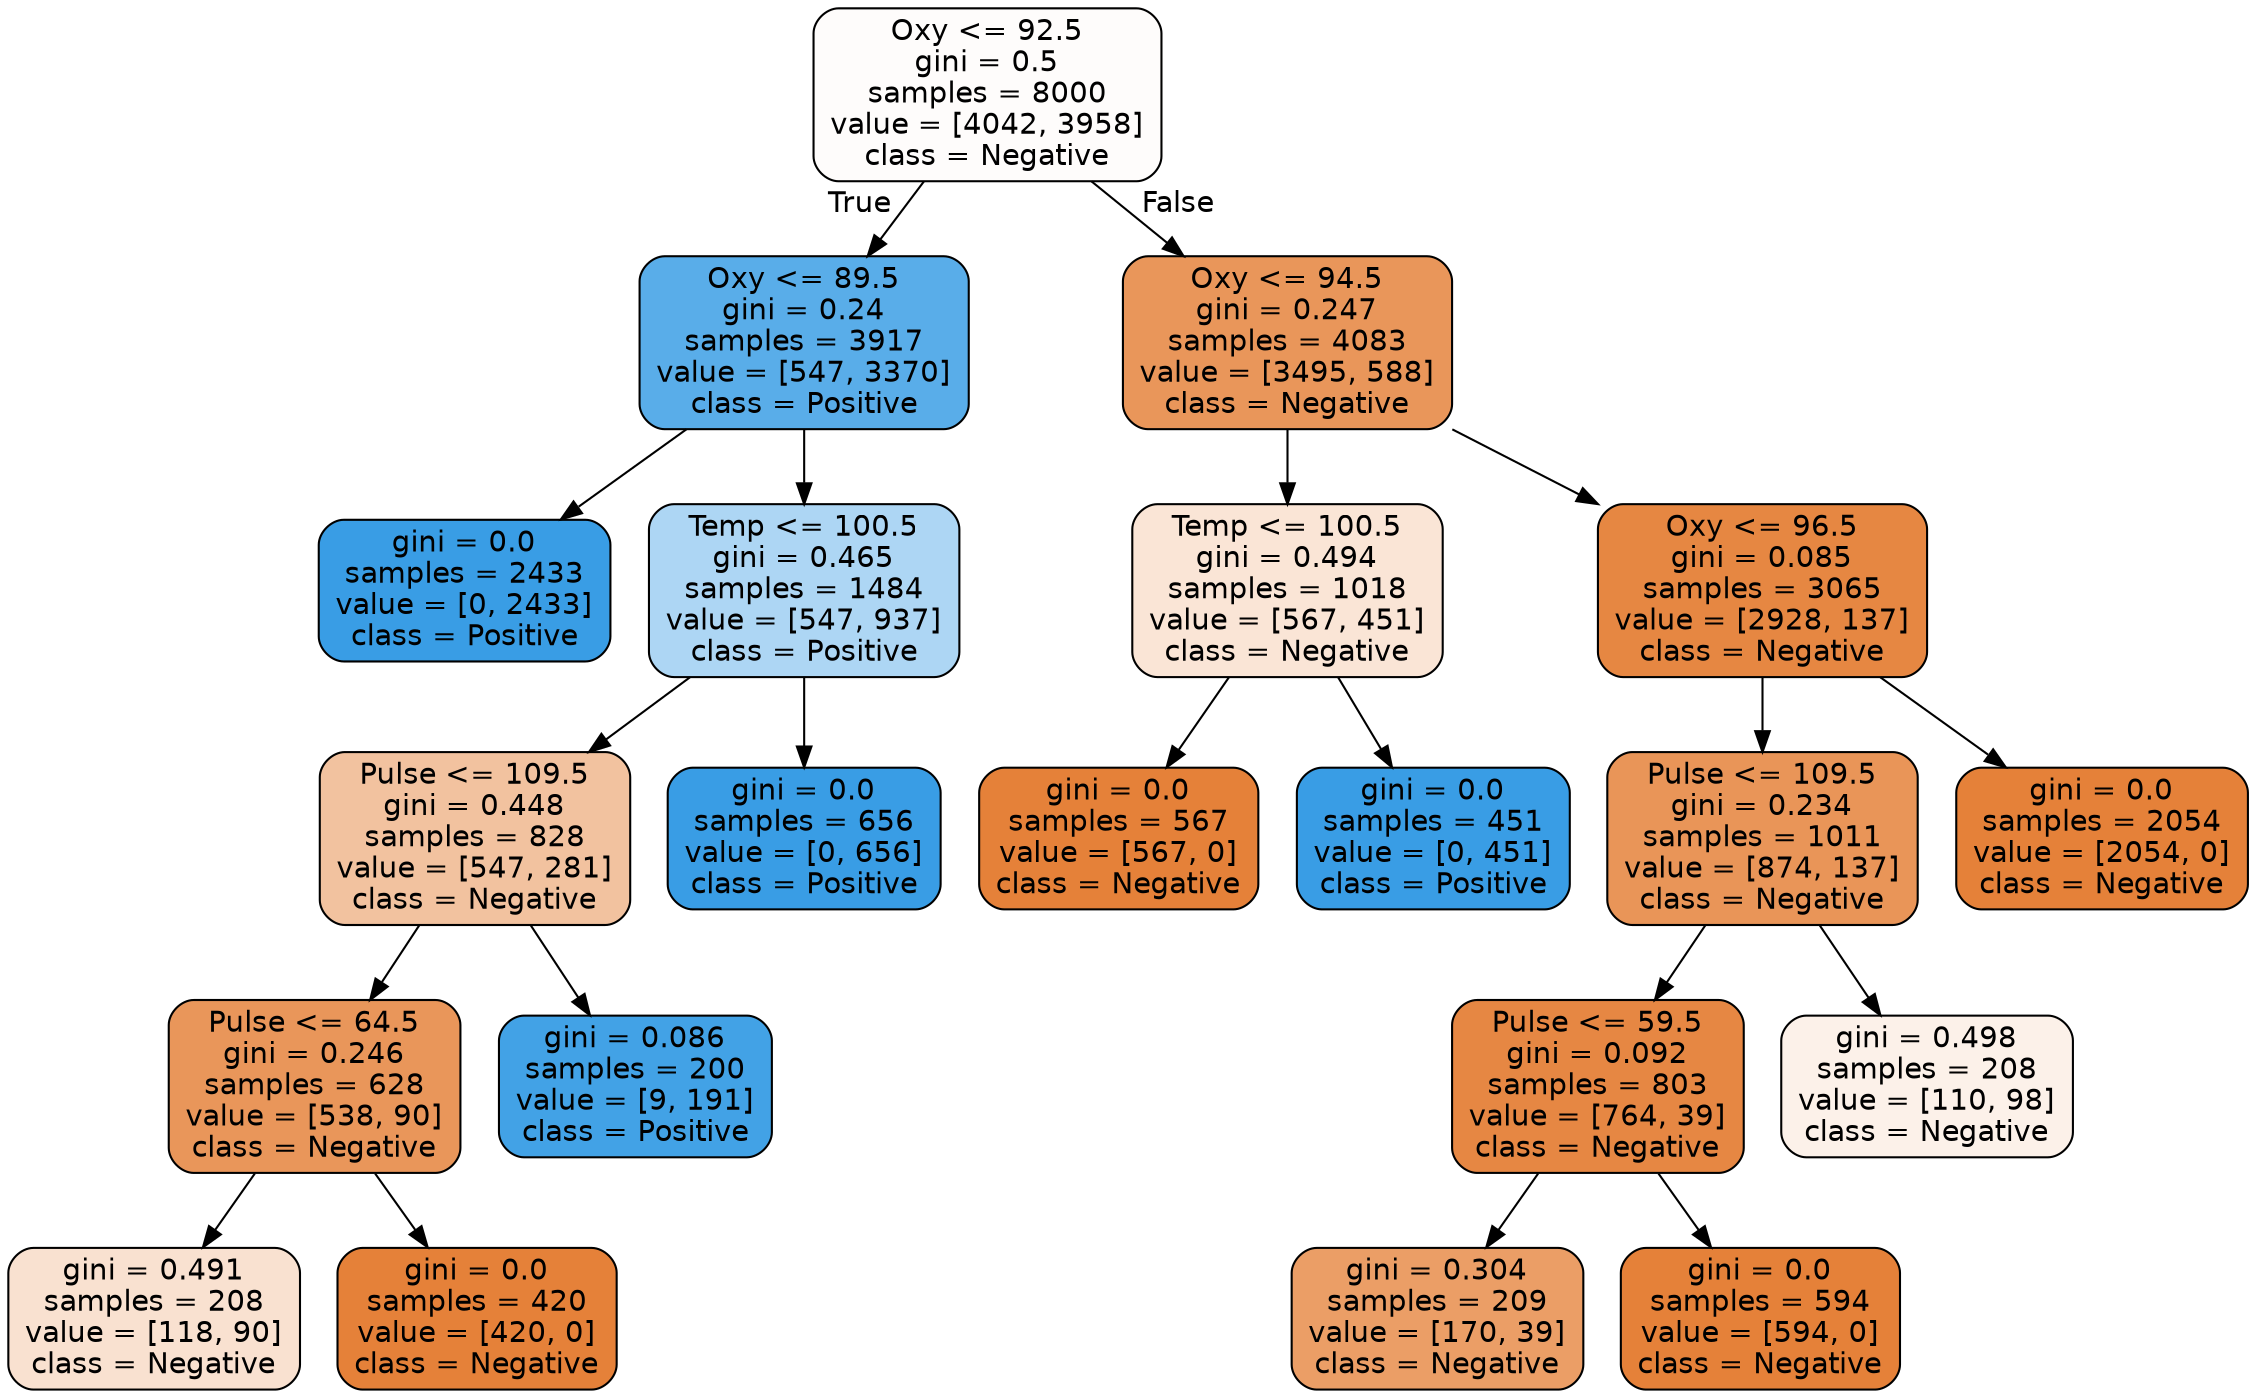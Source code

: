 digraph Tree {
node [shape=box, style="filled, rounded", color="black", fontname=helvetica] ;
edge [fontname=helvetica] ;
0 [label="Oxy <= 92.5\ngini = 0.5\nsamples = 8000\nvalue = [4042, 3958]\nclass = Negative", fillcolor="#fefcfb"] ;
1 [label="Oxy <= 89.5\ngini = 0.24\nsamples = 3917\nvalue = [547, 3370]\nclass = Positive", fillcolor="#59ade9"] ;
0 -> 1 [labeldistance=2.5, labelangle=45, headlabel="True"] ;
2 [label="gini = 0.0\nsamples = 2433\nvalue = [0, 2433]\nclass = Positive", fillcolor="#399de5"] ;
1 -> 2 ;
3 [label="Temp <= 100.5\ngini = 0.465\nsamples = 1484\nvalue = [547, 937]\nclass = Positive", fillcolor="#add6f4"] ;
1 -> 3 ;
4 [label="Pulse <= 109.5\ngini = 0.448\nsamples = 828\nvalue = [547, 281]\nclass = Negative", fillcolor="#f2c29f"] ;
3 -> 4 ;
5 [label="Pulse <= 64.5\ngini = 0.246\nsamples = 628\nvalue = [538, 90]\nclass = Negative", fillcolor="#e9965a"] ;
4 -> 5 ;
6 [label="gini = 0.491\nsamples = 208\nvalue = [118, 90]\nclass = Negative", fillcolor="#f9e1d0"] ;
5 -> 6 ;
7 [label="gini = 0.0\nsamples = 420\nvalue = [420, 0]\nclass = Negative", fillcolor="#e58139"] ;
5 -> 7 ;
8 [label="gini = 0.086\nsamples = 200\nvalue = [9, 191]\nclass = Positive", fillcolor="#42a2e6"] ;
4 -> 8 ;
9 [label="gini = 0.0\nsamples = 656\nvalue = [0, 656]\nclass = Positive", fillcolor="#399de5"] ;
3 -> 9 ;
10 [label="Oxy <= 94.5\ngini = 0.247\nsamples = 4083\nvalue = [3495, 588]\nclass = Negative", fillcolor="#e9965a"] ;
0 -> 10 [labeldistance=2.5, labelangle=-45, headlabel="False"] ;
11 [label="Temp <= 100.5\ngini = 0.494\nsamples = 1018\nvalue = [567, 451]\nclass = Negative", fillcolor="#fae5d6"] ;
10 -> 11 ;
12 [label="gini = 0.0\nsamples = 567\nvalue = [567, 0]\nclass = Negative", fillcolor="#e58139"] ;
11 -> 12 ;
13 [label="gini = 0.0\nsamples = 451\nvalue = [0, 451]\nclass = Positive", fillcolor="#399de5"] ;
11 -> 13 ;
14 [label="Oxy <= 96.5\ngini = 0.085\nsamples = 3065\nvalue = [2928, 137]\nclass = Negative", fillcolor="#e68742"] ;
10 -> 14 ;
15 [label="Pulse <= 109.5\ngini = 0.234\nsamples = 1011\nvalue = [874, 137]\nclass = Negative", fillcolor="#e99558"] ;
14 -> 15 ;
16 [label="Pulse <= 59.5\ngini = 0.092\nsamples = 803\nvalue = [764, 39]\nclass = Negative", fillcolor="#e68743"] ;
15 -> 16 ;
17 [label="gini = 0.304\nsamples = 209\nvalue = [170, 39]\nclass = Negative", fillcolor="#eb9e66"] ;
16 -> 17 ;
18 [label="gini = 0.0\nsamples = 594\nvalue = [594, 0]\nclass = Negative", fillcolor="#e58139"] ;
16 -> 18 ;
19 [label="gini = 0.498\nsamples = 208\nvalue = [110, 98]\nclass = Negative", fillcolor="#fcf1e9"] ;
15 -> 19 ;
20 [label="gini = 0.0\nsamples = 2054\nvalue = [2054, 0]\nclass = Negative", fillcolor="#e58139"] ;
14 -> 20 ;
}